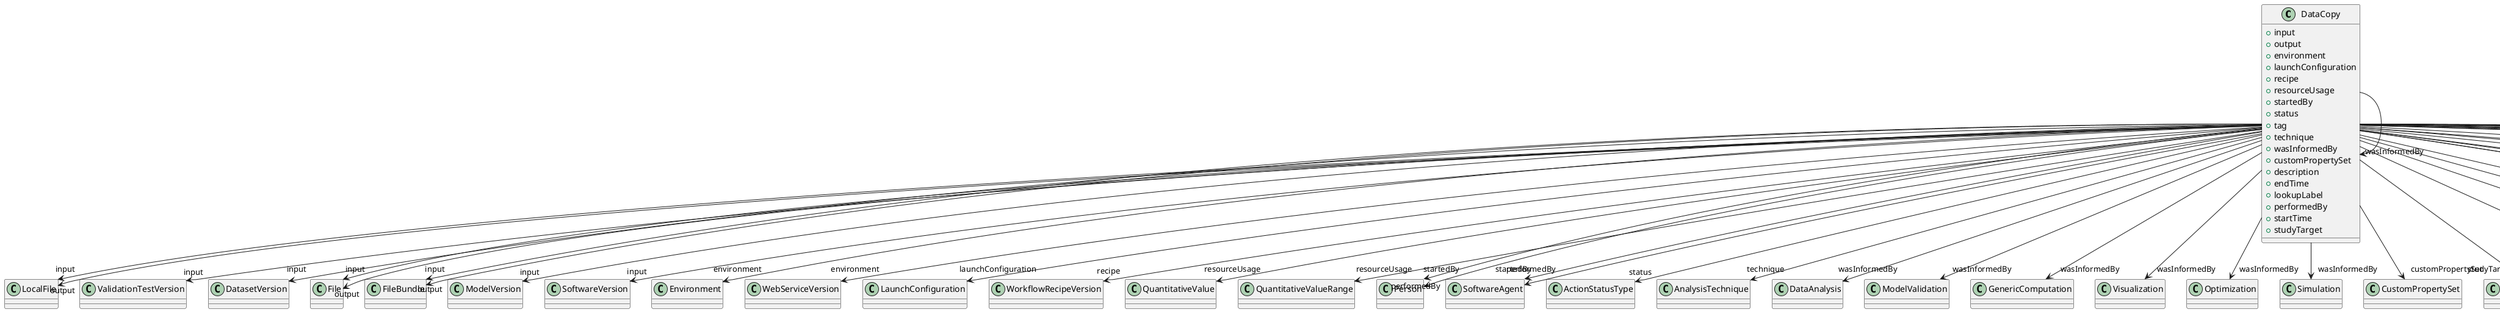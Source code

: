 @startuml
class DataCopy {
+input
+output
+environment
+launchConfiguration
+recipe
+resourceUsage
+startedBy
+status
+tag
+technique
+wasInformedBy
+customPropertySet
+description
+endTime
+lookupLabel
+performedBy
+startTime
+studyTarget

}
DataCopy -d-> "input" LocalFile
DataCopy -d-> "input" ValidationTestVersion
DataCopy -d-> "input" DatasetVersion
DataCopy -d-> "input" File
DataCopy -d-> "input" FileBundle
DataCopy -d-> "input" ModelVersion
DataCopy -d-> "input" SoftwareVersion
DataCopy -d-> "output" LocalFile
DataCopy -d-> "output" File
DataCopy -d-> "output" FileBundle
DataCopy -d-> "environment" Environment
DataCopy -d-> "environment" WebServiceVersion
DataCopy -d-> "launchConfiguration" LaunchConfiguration
DataCopy -d-> "recipe" WorkflowRecipeVersion
DataCopy -d-> "resourceUsage" QuantitativeValue
DataCopy -d-> "resourceUsage" QuantitativeValueRange
DataCopy -d-> "startedBy" Person
DataCopy -d-> "startedBy" SoftwareAgent
DataCopy -d-> "status" ActionStatusType
DataCopy -d-> "technique" AnalysisTechnique
DataCopy -d-> "wasInformedBy" DataAnalysis
DataCopy -d-> "wasInformedBy" ModelValidation
DataCopy -d-> "wasInformedBy" DataCopy
DataCopy -d-> "wasInformedBy" GenericComputation
DataCopy -d-> "wasInformedBy" Visualization
DataCopy -d-> "wasInformedBy" Optimization
DataCopy -d-> "wasInformedBy" Simulation
DataCopy -d-> "customPropertySet" CustomPropertySet
DataCopy -d-> "performedBy" Person
DataCopy -d-> "performedBy" SoftwareAgent
DataCopy -d-> "studyTarget" CustomAnatomicalEntity
DataCopy -d-> "studyTarget" ParcellationEntityVersion
DataCopy -d-> "studyTarget" OrganismSystem
DataCopy -d-> "studyTarget" OpticalStimulusType
DataCopy -d-> "studyTarget" TactileStimulusType
DataCopy -d-> "studyTarget" CellType
DataCopy -d-> "studyTarget" BreedingType
DataCopy -d-> "studyTarget" TermSuggestion
DataCopy -d-> "studyTarget" GustatoryStimulusType
DataCopy -d-> "studyTarget" UBERONParcellation
DataCopy -d-> "studyTarget" OrganismSubstance
DataCopy -d-> "studyTarget" OlfactoryStimulusType
DataCopy -d-> "studyTarget" Species
DataCopy -d-> "studyTarget" ElectricalStimulusType
DataCopy -d-> "studyTarget" Handedness
DataCopy -d-> "studyTarget" DiseaseModel
DataCopy -d-> "studyTarget" BiologicalSex
DataCopy -d-> "studyTarget" GeneticStrainType
DataCopy -d-> "studyTarget" MolecularEntity
DataCopy -d-> "studyTarget" CellCultureType
DataCopy -d-> "studyTarget" VisualStimulusType
DataCopy -d-> "studyTarget" Disease
DataCopy -d-> "studyTarget" AuditoryStimulusType
DataCopy -d-> "studyTarget" BiologicalOrder
DataCopy -d-> "studyTarget" Organ
DataCopy -d-> "studyTarget" SubcellularEntity

@enduml